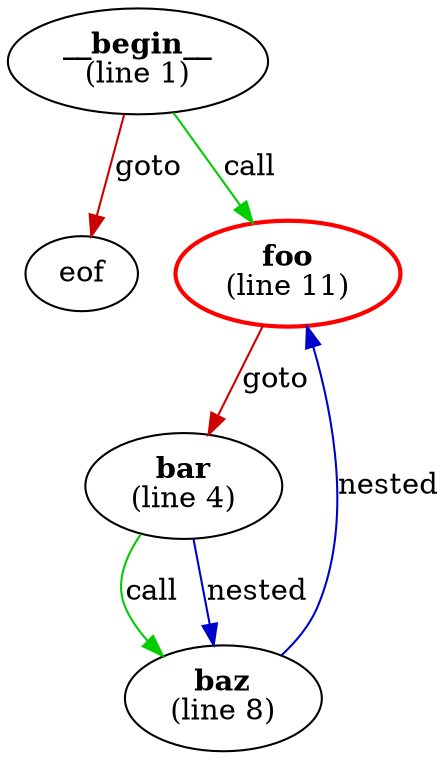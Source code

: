 digraph g {
__begin__ [label=<<b>__begin__</b><br />(line 1)>]
__begin__ -> eof [label=goto,color=red3]
__begin__ -> foo [label=call,color=green3]
bar [label=<<b>bar</b><br />(line 4)>]
bar -> baz [label=call,color=green3]
bar -> baz [label=nested,color=blue3]
baz [label=<<b>baz</b><br />(line 8)>]
baz -> foo [label=nested,color=blue3]
foo [label=<<b>foo</b><br />(line 11)>,color=red,penwidth=2]
foo -> bar [label=goto,color=red3]
}
